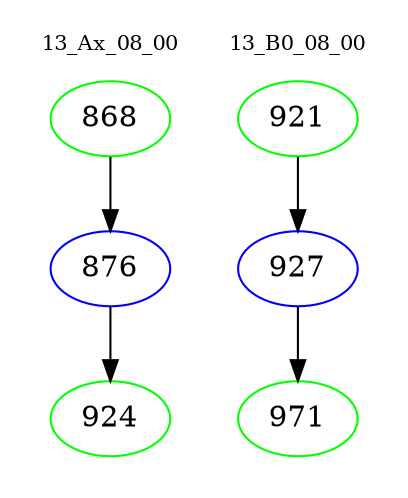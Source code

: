 digraph{
subgraph cluster_0 {
color = white
label = "13_Ax_08_00";
fontsize=10;
T0_868 [label="868", color="green"]
T0_868 -> T0_876 [color="black"]
T0_876 [label="876", color="blue"]
T0_876 -> T0_924 [color="black"]
T0_924 [label="924", color="green"]
}
subgraph cluster_1 {
color = white
label = "13_B0_08_00";
fontsize=10;
T1_921 [label="921", color="green"]
T1_921 -> T1_927 [color="black"]
T1_927 [label="927", color="blue"]
T1_927 -> T1_971 [color="black"]
T1_971 [label="971", color="green"]
}
}
